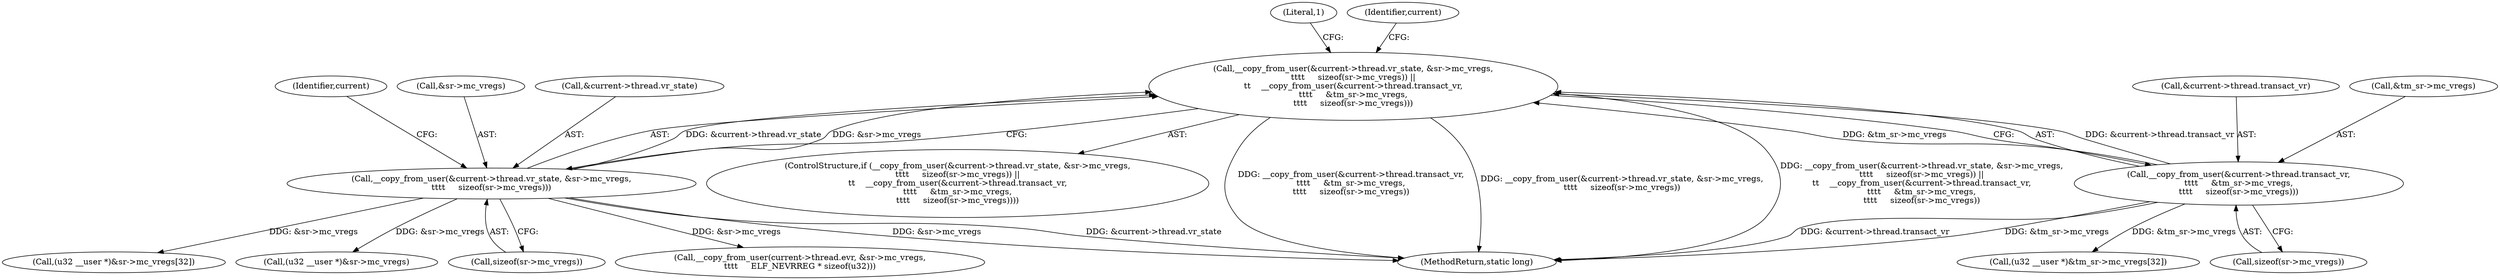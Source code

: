 digraph "0_linux_d2b9d2a5ad5ef04ff978c9923d19730cb05efd55@API" {
"1000192" [label="(Call,__copy_from_user(&current->thread.vr_state, &sr->mc_vregs,\n\t\t\t\t     sizeof(sr->mc_vregs)) ||\n\t\t    __copy_from_user(&current->thread.transact_vr,\n\t\t\t\t     &tm_sr->mc_vregs,\n\t\t\t\t     sizeof(sr->mc_vregs)))"];
"1000193" [label="(Call,__copy_from_user(&current->thread.vr_state, &sr->mc_vregs,\n\t\t\t\t     sizeof(sr->mc_vregs)))"];
"1000208" [label="(Call,__copy_from_user(&current->thread.transact_vr,\n\t\t\t\t     &tm_sr->mc_vregs,\n\t\t\t\t     sizeof(sr->mc_vregs)))"];
"1000209" [label="(Call,&current->thread.transact_vr)"];
"1000224" [label="(Literal,1)"];
"1000204" [label="(Call,sizeof(sr->mc_vregs))"];
"1000194" [label="(Call,&current->thread.vr_state)"];
"1000192" [label="(Call,__copy_from_user(&current->thread.vr_state, &sr->mc_vregs,\n\t\t\t\t     sizeof(sr->mc_vregs)) ||\n\t\t    __copy_from_user(&current->thread.transact_vr,\n\t\t\t\t     &tm_sr->mc_vregs,\n\t\t\t\t     sizeof(sr->mc_vregs)))"];
"1000212" [label="(Identifier,current)"];
"1000208" [label="(Call,__copy_from_user(&current->thread.transact_vr,\n\t\t\t\t     &tm_sr->mc_vregs,\n\t\t\t\t     sizeof(sr->mc_vregs)))"];
"1000405" [label="(Call,__copy_from_user(current->thread.evr, &sr->mc_vregs,\n\t\t\t\t     ELF_NEVRREG * sizeof(u32)))"];
"1000265" [label="(Call,(u32 __user *)&sr->mc_vregs[32])"];
"1000191" [label="(ControlStructure,if (__copy_from_user(&current->thread.vr_state, &sr->mc_vregs,\n\t\t\t\t     sizeof(sr->mc_vregs)) ||\n\t\t    __copy_from_user(&current->thread.transact_vr,\n\t\t\t\t     &tm_sr->mc_vregs,\n\t\t\t\t     sizeof(sr->mc_vregs))))"];
"1000447" [label="(Call,(u32 __user *)&sr->mc_vregs)"];
"1000279" [label="(Call,(u32 __user *)&tm_sr->mc_vregs[32])"];
"1000193" [label="(Call,__copy_from_user(&current->thread.vr_state, &sr->mc_vregs,\n\t\t\t\t     sizeof(sr->mc_vregs)))"];
"1000219" [label="(Call,sizeof(sr->mc_vregs))"];
"1000540" [label="(MethodReturn,static long)"];
"1000215" [label="(Call,&tm_sr->mc_vregs)"];
"1000200" [label="(Call,&sr->mc_vregs)"];
"1000262" [label="(Identifier,current)"];
"1000192" -> "1000191"  [label="AST: "];
"1000192" -> "1000193"  [label="CFG: "];
"1000192" -> "1000208"  [label="CFG: "];
"1000193" -> "1000192"  [label="AST: "];
"1000208" -> "1000192"  [label="AST: "];
"1000224" -> "1000192"  [label="CFG: "];
"1000262" -> "1000192"  [label="CFG: "];
"1000192" -> "1000540"  [label="DDG: __copy_from_user(&current->thread.transact_vr,\n\t\t\t\t     &tm_sr->mc_vregs,\n\t\t\t\t     sizeof(sr->mc_vregs))"];
"1000192" -> "1000540"  [label="DDG: __copy_from_user(&current->thread.vr_state, &sr->mc_vregs,\n\t\t\t\t     sizeof(sr->mc_vregs))"];
"1000192" -> "1000540"  [label="DDG: __copy_from_user(&current->thread.vr_state, &sr->mc_vregs,\n\t\t\t\t     sizeof(sr->mc_vregs)) ||\n\t\t    __copy_from_user(&current->thread.transact_vr,\n\t\t\t\t     &tm_sr->mc_vregs,\n\t\t\t\t     sizeof(sr->mc_vregs))"];
"1000193" -> "1000192"  [label="DDG: &current->thread.vr_state"];
"1000193" -> "1000192"  [label="DDG: &sr->mc_vregs"];
"1000208" -> "1000192"  [label="DDG: &current->thread.transact_vr"];
"1000208" -> "1000192"  [label="DDG: &tm_sr->mc_vregs"];
"1000193" -> "1000204"  [label="CFG: "];
"1000194" -> "1000193"  [label="AST: "];
"1000200" -> "1000193"  [label="AST: "];
"1000204" -> "1000193"  [label="AST: "];
"1000212" -> "1000193"  [label="CFG: "];
"1000193" -> "1000540"  [label="DDG: &current->thread.vr_state"];
"1000193" -> "1000540"  [label="DDG: &sr->mc_vregs"];
"1000193" -> "1000265"  [label="DDG: &sr->mc_vregs"];
"1000193" -> "1000405"  [label="DDG: &sr->mc_vregs"];
"1000193" -> "1000447"  [label="DDG: &sr->mc_vregs"];
"1000208" -> "1000219"  [label="CFG: "];
"1000209" -> "1000208"  [label="AST: "];
"1000215" -> "1000208"  [label="AST: "];
"1000219" -> "1000208"  [label="AST: "];
"1000208" -> "1000540"  [label="DDG: &current->thread.transact_vr"];
"1000208" -> "1000540"  [label="DDG: &tm_sr->mc_vregs"];
"1000208" -> "1000279"  [label="DDG: &tm_sr->mc_vregs"];
}
